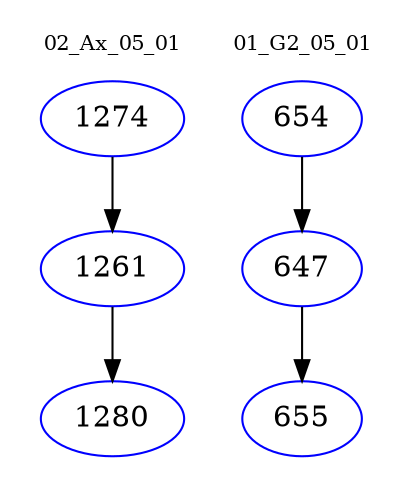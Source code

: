 digraph{
subgraph cluster_0 {
color = white
label = "02_Ax_05_01";
fontsize=10;
T0_1274 [label="1274", color="blue"]
T0_1274 -> T0_1261 [color="black"]
T0_1261 [label="1261", color="blue"]
T0_1261 -> T0_1280 [color="black"]
T0_1280 [label="1280", color="blue"]
}
subgraph cluster_1 {
color = white
label = "01_G2_05_01";
fontsize=10;
T1_654 [label="654", color="blue"]
T1_654 -> T1_647 [color="black"]
T1_647 [label="647", color="blue"]
T1_647 -> T1_655 [color="black"]
T1_655 [label="655", color="blue"]
}
}
